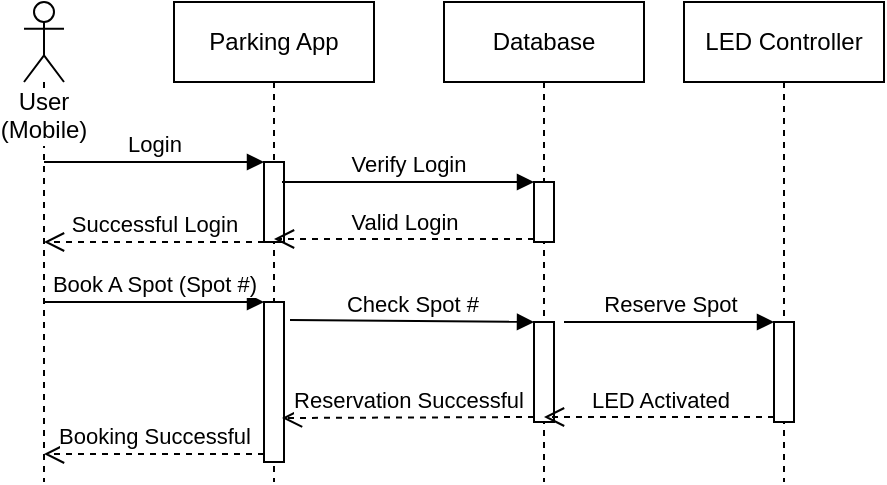 <mxfile version="12.0.0" type="device" pages="1"><diagram id="hmIfYnWfmPp1RKxpWlUo" name="Page-1"><mxGraphModel dx="971" dy="516" grid="1" gridSize="10" guides="1" tooltips="1" connect="1" arrows="1" fold="1" page="1" pageScale="1" pageWidth="827" pageHeight="1169" math="0" shadow="0"><root><mxCell id="0"/><mxCell id="1" parent="0"/><mxCell id="rAFEo-FTNdswrjGHOcS6-1" value="User (Mobile)" style="shape=umlLifeline;participant=umlActor;perimeter=lifelinePerimeter;whiteSpace=wrap;html=1;container=1;collapsible=0;recursiveResize=0;verticalAlign=top;spacingTop=36;labelBackgroundColor=#ffffff;outlineConnect=0;" vertex="1" parent="1"><mxGeometry x="20" y="20" width="20" height="240" as="geometry"/></mxCell><mxCell id="rAFEo-FTNdswrjGHOcS6-2" value="Parking App" style="shape=umlLifeline;perimeter=lifelinePerimeter;whiteSpace=wrap;html=1;container=1;collapsible=0;recursiveResize=0;outlineConnect=0;" vertex="1" parent="1"><mxGeometry x="95" y="20" width="100" height="240" as="geometry"/></mxCell><mxCell id="rAFEo-FTNdswrjGHOcS6-4" value="" style="html=1;points=[];perimeter=orthogonalPerimeter;" vertex="1" parent="rAFEo-FTNdswrjGHOcS6-2"><mxGeometry x="45" y="80" width="10" height="40" as="geometry"/></mxCell><mxCell id="rAFEo-FTNdswrjGHOcS6-14" value="" style="html=1;points=[];perimeter=orthogonalPerimeter;" vertex="1" parent="rAFEo-FTNdswrjGHOcS6-2"><mxGeometry x="45" y="150" width="10" height="80" as="geometry"/></mxCell><mxCell id="rAFEo-FTNdswrjGHOcS6-3" value="Database" style="shape=umlLifeline;perimeter=lifelinePerimeter;whiteSpace=wrap;html=1;container=1;collapsible=0;recursiveResize=0;outlineConnect=0;" vertex="1" parent="1"><mxGeometry x="230" y="20" width="100" height="240" as="geometry"/></mxCell><mxCell id="rAFEo-FTNdswrjGHOcS6-10" value="" style="html=1;points=[];perimeter=orthogonalPerimeter;" vertex="1" parent="rAFEo-FTNdswrjGHOcS6-3"><mxGeometry x="45" y="90" width="10" height="30" as="geometry"/></mxCell><mxCell id="rAFEo-FTNdswrjGHOcS6-17" value="" style="html=1;points=[];perimeter=orthogonalPerimeter;" vertex="1" parent="rAFEo-FTNdswrjGHOcS6-3"><mxGeometry x="45" y="160" width="10" height="50" as="geometry"/></mxCell><mxCell id="rAFEo-FTNdswrjGHOcS6-5" value="Login" style="html=1;verticalAlign=bottom;endArrow=block;entryX=0;entryY=0;" edge="1" target="rAFEo-FTNdswrjGHOcS6-4" parent="1" source="rAFEo-FTNdswrjGHOcS6-1"><mxGeometry relative="1" as="geometry"><mxPoint x="70" y="100" as="sourcePoint"/></mxGeometry></mxCell><mxCell id="rAFEo-FTNdswrjGHOcS6-11" value="Verify Login" style="html=1;verticalAlign=bottom;endArrow=block;entryX=0;entryY=0;" edge="1" target="rAFEo-FTNdswrjGHOcS6-10" parent="1"><mxGeometry relative="1" as="geometry"><mxPoint x="149" y="110" as="sourcePoint"/></mxGeometry></mxCell><mxCell id="rAFEo-FTNdswrjGHOcS6-12" value="Valid Login" style="html=1;verticalAlign=bottom;endArrow=open;dashed=1;endSize=8;exitX=0;exitY=0.95;" edge="1" source="rAFEo-FTNdswrjGHOcS6-10" parent="1" target="rAFEo-FTNdswrjGHOcS6-2"><mxGeometry relative="1" as="geometry"><mxPoint x="200" y="176" as="targetPoint"/></mxGeometry></mxCell><mxCell id="rAFEo-FTNdswrjGHOcS6-13" value="Successful Login" style="html=1;verticalAlign=bottom;endArrow=open;dashed=1;endSize=8;" edge="1" parent="1" target="rAFEo-FTNdswrjGHOcS6-1"><mxGeometry relative="1" as="geometry"><mxPoint x="140" y="140" as="sourcePoint"/><mxPoint x="10" y="340" as="targetPoint"/></mxGeometry></mxCell><mxCell id="rAFEo-FTNdswrjGHOcS6-15" value="Book A Spot (Spot #)" style="html=1;verticalAlign=bottom;endArrow=block;entryX=0;entryY=0;" edge="1" target="rAFEo-FTNdswrjGHOcS6-14" parent="1" source="rAFEo-FTNdswrjGHOcS6-1"><mxGeometry relative="1" as="geometry"><mxPoint x="-60" y="340" as="sourcePoint"/></mxGeometry></mxCell><mxCell id="rAFEo-FTNdswrjGHOcS6-16" value="Booking Successful" style="html=1;verticalAlign=bottom;endArrow=open;dashed=1;endSize=8;exitX=0;exitY=0.95;" edge="1" source="rAFEo-FTNdswrjGHOcS6-14" parent="1" target="rAFEo-FTNdswrjGHOcS6-1"><mxGeometry relative="1" as="geometry"><mxPoint x="-60" y="416" as="targetPoint"/></mxGeometry></mxCell><mxCell id="rAFEo-FTNdswrjGHOcS6-18" value="Check Spot #" style="html=1;verticalAlign=bottom;endArrow=block;entryX=0;entryY=0;exitX=1.3;exitY=0.113;exitDx=0;exitDy=0;exitPerimeter=0;" edge="1" target="rAFEo-FTNdswrjGHOcS6-17" parent="1" source="rAFEo-FTNdswrjGHOcS6-14"><mxGeometry relative="1" as="geometry"><mxPoint x="205" y="170" as="sourcePoint"/></mxGeometry></mxCell><mxCell id="rAFEo-FTNdswrjGHOcS6-20" value="LED Controller" style="shape=umlLifeline;perimeter=lifelinePerimeter;whiteSpace=wrap;html=1;container=1;collapsible=0;recursiveResize=0;outlineConnect=0;" vertex="1" parent="1"><mxGeometry x="350" y="20" width="100" height="240" as="geometry"/></mxCell><mxCell id="rAFEo-FTNdswrjGHOcS6-21" value="" style="html=1;points=[];perimeter=orthogonalPerimeter;" vertex="1" parent="rAFEo-FTNdswrjGHOcS6-20"><mxGeometry x="45" y="160" width="10" height="50" as="geometry"/></mxCell><mxCell id="rAFEo-FTNdswrjGHOcS6-22" value="Reserve Spot" style="html=1;verticalAlign=bottom;endArrow=block;entryX=0;entryY=0;exitX=1.5;exitY=0;exitDx=0;exitDy=0;exitPerimeter=0;" edge="1" target="rAFEo-FTNdswrjGHOcS6-21" parent="1" source="rAFEo-FTNdswrjGHOcS6-17"><mxGeometry relative="1" as="geometry"><mxPoint x="330" y="175" as="sourcePoint"/></mxGeometry></mxCell><mxCell id="rAFEo-FTNdswrjGHOcS6-23" value="LED Activated" style="html=1;verticalAlign=bottom;endArrow=open;dashed=1;endSize=8;exitX=0;exitY=0.95;" edge="1" source="rAFEo-FTNdswrjGHOcS6-21" parent="1" target="rAFEo-FTNdswrjGHOcS6-3"><mxGeometry relative="1" as="geometry"><mxPoint x="330" y="251" as="targetPoint"/></mxGeometry></mxCell><mxCell id="rAFEo-FTNdswrjGHOcS6-19" value="Reservation Successful" style="html=1;verticalAlign=bottom;endArrow=open;dashed=1;endSize=8;exitX=0;exitY=0.95;entryX=0.9;entryY=0.725;entryDx=0;entryDy=0;entryPerimeter=0;" edge="1" source="rAFEo-FTNdswrjGHOcS6-17" parent="1" target="rAFEo-FTNdswrjGHOcS6-14"><mxGeometry relative="1" as="geometry"><mxPoint x="205" y="247" as="targetPoint"/></mxGeometry></mxCell></root></mxGraphModel></diagram></mxfile>